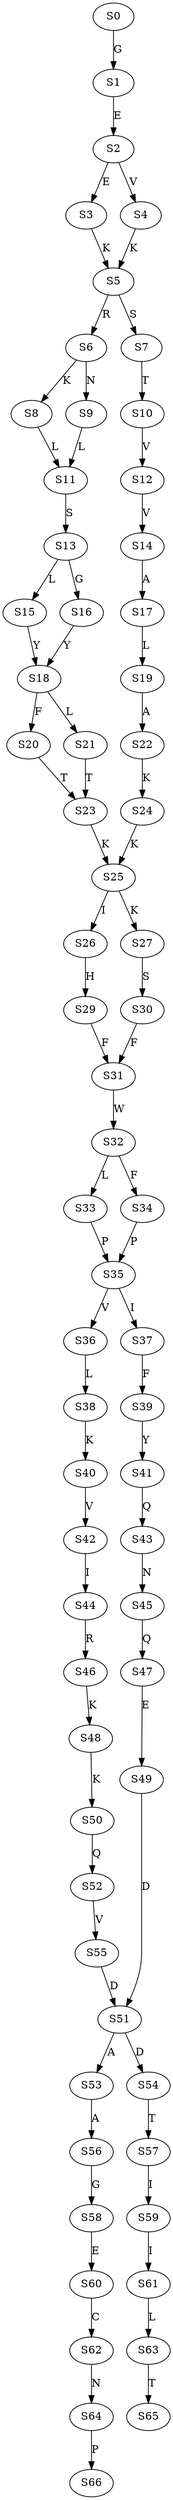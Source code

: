 strict digraph  {
	S0 -> S1 [ label = G ];
	S1 -> S2 [ label = E ];
	S2 -> S3 [ label = E ];
	S2 -> S4 [ label = V ];
	S3 -> S5 [ label = K ];
	S4 -> S5 [ label = K ];
	S5 -> S6 [ label = R ];
	S5 -> S7 [ label = S ];
	S6 -> S8 [ label = K ];
	S6 -> S9 [ label = N ];
	S7 -> S10 [ label = T ];
	S8 -> S11 [ label = L ];
	S9 -> S11 [ label = L ];
	S10 -> S12 [ label = V ];
	S11 -> S13 [ label = S ];
	S12 -> S14 [ label = V ];
	S13 -> S15 [ label = L ];
	S13 -> S16 [ label = G ];
	S14 -> S17 [ label = A ];
	S15 -> S18 [ label = Y ];
	S16 -> S18 [ label = Y ];
	S17 -> S19 [ label = L ];
	S18 -> S20 [ label = F ];
	S18 -> S21 [ label = L ];
	S19 -> S22 [ label = A ];
	S20 -> S23 [ label = T ];
	S21 -> S23 [ label = T ];
	S22 -> S24 [ label = K ];
	S23 -> S25 [ label = K ];
	S24 -> S25 [ label = K ];
	S25 -> S26 [ label = I ];
	S25 -> S27 [ label = K ];
	S26 -> S29 [ label = H ];
	S27 -> S30 [ label = S ];
	S29 -> S31 [ label = F ];
	S30 -> S31 [ label = F ];
	S31 -> S32 [ label = W ];
	S32 -> S33 [ label = L ];
	S32 -> S34 [ label = F ];
	S33 -> S35 [ label = P ];
	S34 -> S35 [ label = P ];
	S35 -> S36 [ label = V ];
	S35 -> S37 [ label = I ];
	S36 -> S38 [ label = L ];
	S37 -> S39 [ label = F ];
	S38 -> S40 [ label = K ];
	S39 -> S41 [ label = Y ];
	S40 -> S42 [ label = V ];
	S41 -> S43 [ label = Q ];
	S42 -> S44 [ label = I ];
	S43 -> S45 [ label = N ];
	S44 -> S46 [ label = R ];
	S45 -> S47 [ label = Q ];
	S46 -> S48 [ label = K ];
	S47 -> S49 [ label = E ];
	S48 -> S50 [ label = K ];
	S49 -> S51 [ label = D ];
	S50 -> S52 [ label = Q ];
	S51 -> S53 [ label = A ];
	S51 -> S54 [ label = D ];
	S52 -> S55 [ label = V ];
	S53 -> S56 [ label = A ];
	S54 -> S57 [ label = T ];
	S55 -> S51 [ label = D ];
	S56 -> S58 [ label = G ];
	S57 -> S59 [ label = I ];
	S58 -> S60 [ label = E ];
	S59 -> S61 [ label = I ];
	S60 -> S62 [ label = C ];
	S61 -> S63 [ label = L ];
	S62 -> S64 [ label = N ];
	S63 -> S65 [ label = T ];
	S64 -> S66 [ label = P ];
}
